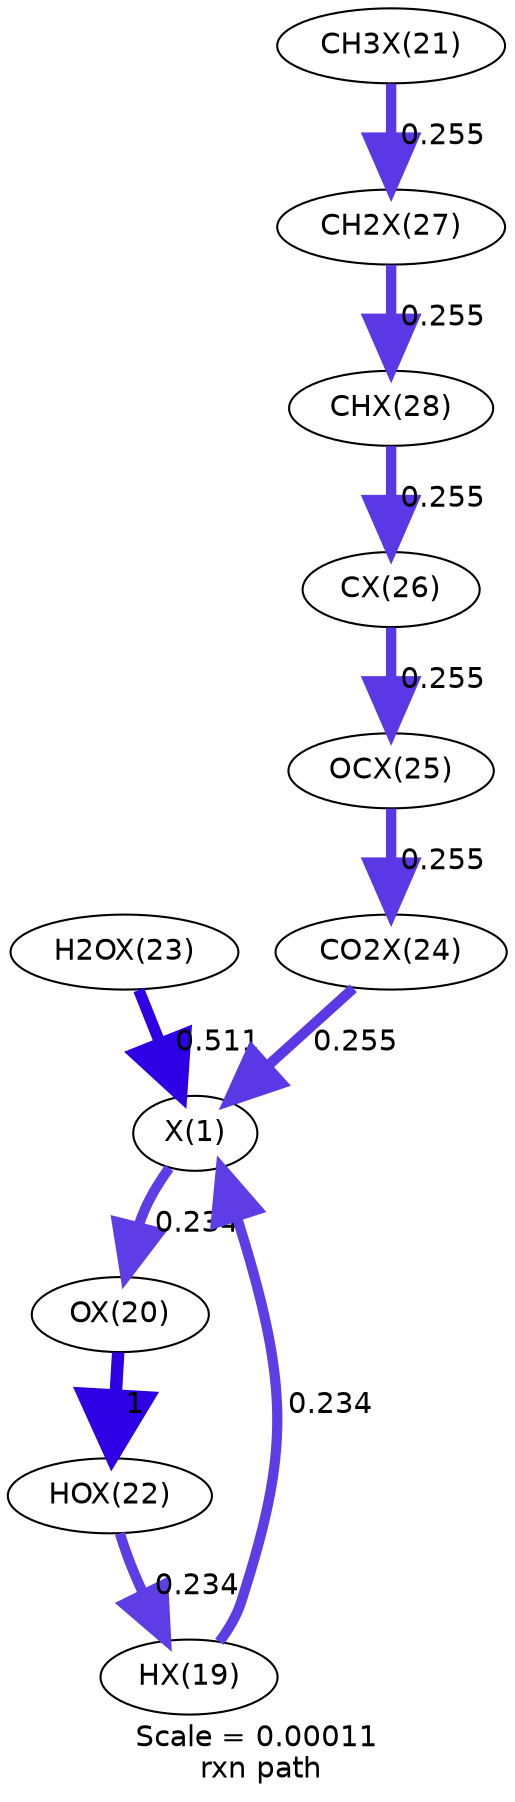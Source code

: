 digraph reaction_paths {
center=1;
s20 -> s22[fontname="Helvetica", style="setlinewidth(4.9)", arrowsize=2.45, color="0.7, 0.734, 0.9"
, label=" 0.234"];
s21 -> s20[fontname="Helvetica", style="setlinewidth(4.9)", arrowsize=2.45, color="0.7, 0.734, 0.9"
, label=" 0.234"];
s25 -> s20[fontname="Helvetica", style="setlinewidth(5.49)", arrowsize=2.75, color="0.7, 1.01, 0.9"
, label=" 0.511"];
s26 -> s20[fontname="Helvetica", style="setlinewidth(4.97)", arrowsize=2.48, color="0.7, 0.755, 0.9"
, label=" 0.255"];
s22 -> s24[fontname="Helvetica", style="setlinewidth(6)", arrowsize=3, color="0.7, 1.5, 0.9"
, label=" 1"];
s24 -> s21[fontname="Helvetica", style="setlinewidth(4.9)", arrowsize=2.45, color="0.7, 0.734, 0.9"
, label=" 0.234"];
s23 -> s29[fontname="Helvetica", style="setlinewidth(4.97)", arrowsize=2.48, color="0.7, 0.755, 0.9"
, label=" 0.255"];
s27 -> s26[fontname="Helvetica", style="setlinewidth(4.97)", arrowsize=2.48, color="0.7, 0.755, 0.9"
, label=" 0.255"];
s28 -> s27[fontname="Helvetica", style="setlinewidth(4.97)", arrowsize=2.48, color="0.7, 0.755, 0.9"
, label=" 0.255"];
s30 -> s28[fontname="Helvetica", style="setlinewidth(4.97)", arrowsize=2.48, color="0.7, 0.755, 0.9"
, label=" 0.255"];
s29 -> s30[fontname="Helvetica", style="setlinewidth(4.97)", arrowsize=2.48, color="0.7, 0.755, 0.9"
, label=" 0.255"];
s20 [ fontname="Helvetica", label="X(1)"];
s21 [ fontname="Helvetica", label="HX(19)"];
s22 [ fontname="Helvetica", label="OX(20)"];
s23 [ fontname="Helvetica", label="CH3X(21)"];
s24 [ fontname="Helvetica", label="HOX(22)"];
s25 [ fontname="Helvetica", label="H2OX(23)"];
s26 [ fontname="Helvetica", label="CO2X(24)"];
s27 [ fontname="Helvetica", label="OCX(25)"];
s28 [ fontname="Helvetica", label="CX(26)"];
s29 [ fontname="Helvetica", label="CH2X(27)"];
s30 [ fontname="Helvetica", label="CHX(28)"];
 label = "Scale = 0.00011\l rxn path";
 fontname = "Helvetica";
}
